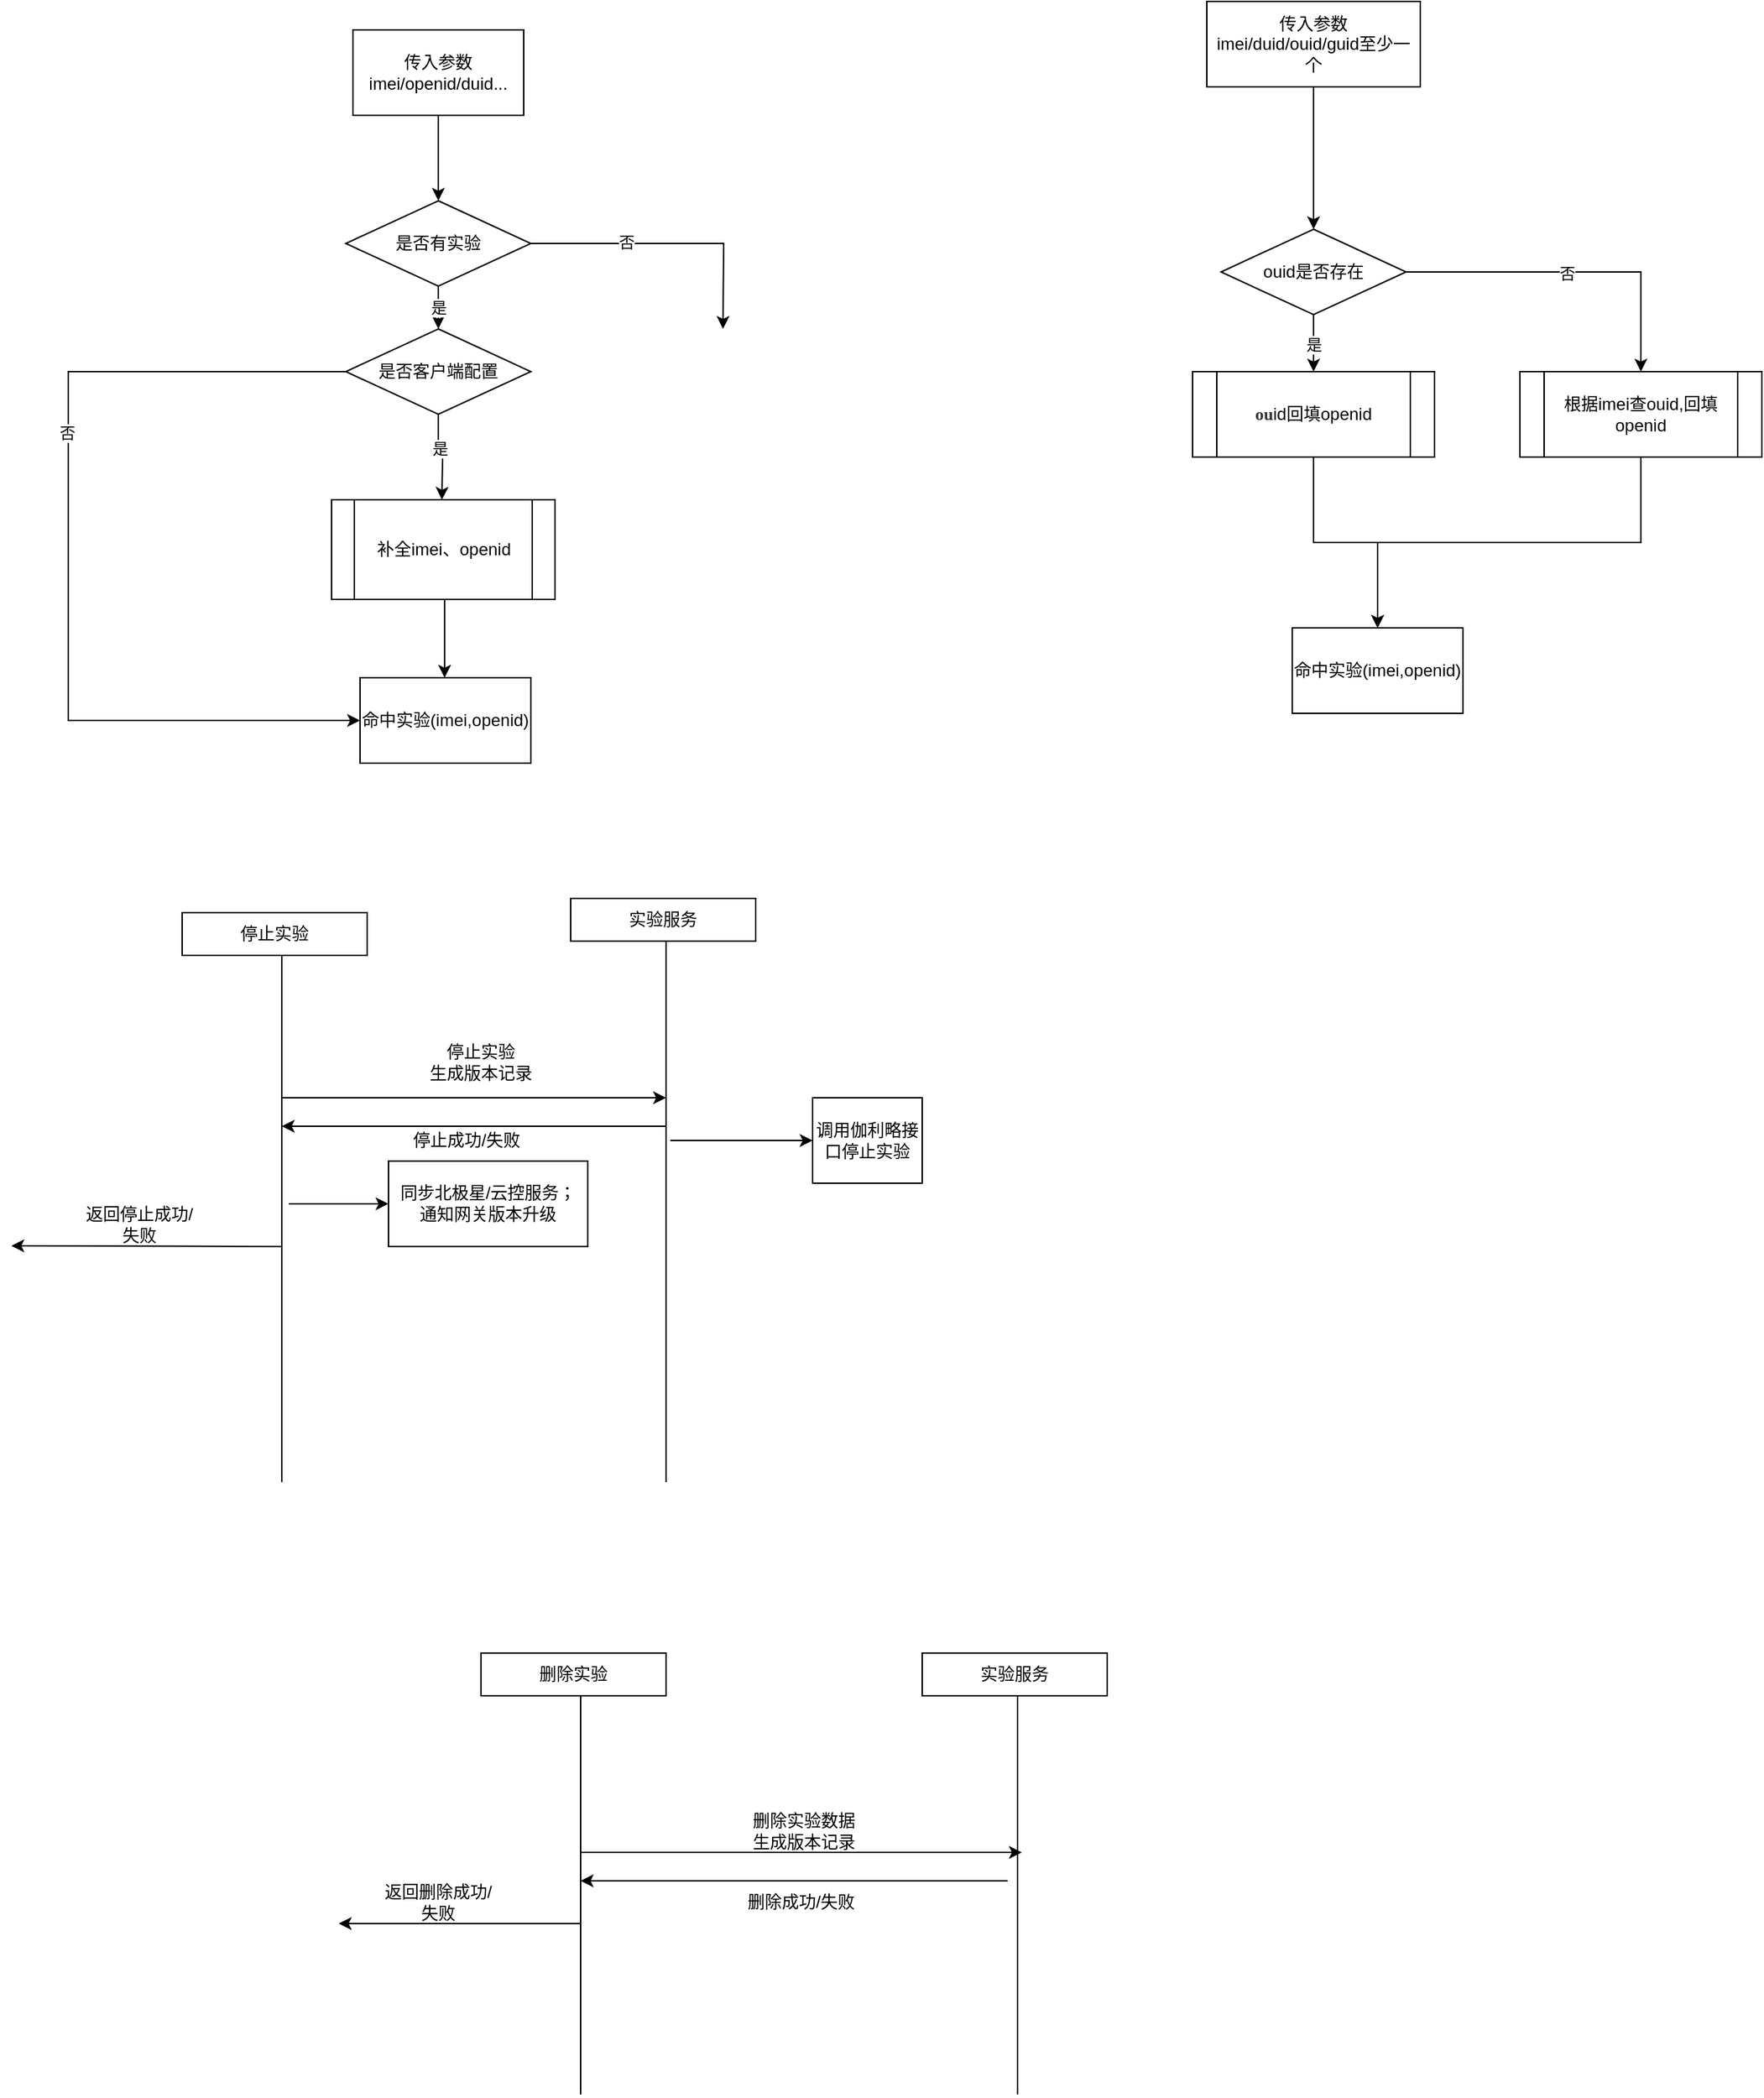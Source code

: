 <mxfile version="24.7.5">
  <diagram name="第 1 页" id="1I69XflQMtYXcPyUPTQI">
    <mxGraphModel dx="1088" dy="434" grid="1" gridSize="10" guides="1" tooltips="1" connect="1" arrows="1" fold="1" page="1" pageScale="1" pageWidth="827" pageHeight="1169" math="0" shadow="0">
      <root>
        <mxCell id="0" />
        <mxCell id="1" parent="0" />
        <mxCell id="-JtTvEVa4ZMtVT5W1zfH-13" style="edgeStyle=orthogonalEdgeStyle;rounded=0;orthogonalLoop=1;jettySize=auto;html=1;" edge="1" parent="1" source="-JtTvEVa4ZMtVT5W1zfH-14">
          <mxGeometry relative="1" as="geometry">
            <mxPoint x="410" y="190" as="targetPoint" />
          </mxGeometry>
        </mxCell>
        <mxCell id="-JtTvEVa4ZMtVT5W1zfH-14" value="传入参数imei/openid/duid..." style="rounded=0;whiteSpace=wrap;html=1;" vertex="1" parent="1">
          <mxGeometry x="350" y="70" width="120" height="60" as="geometry" />
        </mxCell>
        <mxCell id="-JtTvEVa4ZMtVT5W1zfH-15" style="edgeStyle=orthogonalEdgeStyle;rounded=0;orthogonalLoop=1;jettySize=auto;html=1;" edge="1" parent="1">
          <mxGeometry relative="1" as="geometry">
            <mxPoint x="414.41" y="525" as="targetPoint" />
            <mxPoint x="414.41" y="455" as="sourcePoint" />
          </mxGeometry>
        </mxCell>
        <mxCell id="-JtTvEVa4ZMtVT5W1zfH-16" value="命中实验(imei,openid)" style="rounded=0;whiteSpace=wrap;html=1;" vertex="1" parent="1">
          <mxGeometry x="355" y="525" width="120" height="60" as="geometry" />
        </mxCell>
        <mxCell id="-JtTvEVa4ZMtVT5W1zfH-19" style="edgeStyle=orthogonalEdgeStyle;rounded=0;orthogonalLoop=1;jettySize=auto;html=1;" edge="1" parent="1" source="-JtTvEVa4ZMtVT5W1zfH-18">
          <mxGeometry relative="1" as="geometry">
            <mxPoint x="610" y="280" as="targetPoint" />
          </mxGeometry>
        </mxCell>
        <mxCell id="-JtTvEVa4ZMtVT5W1zfH-20" value="否" style="edgeLabel;html=1;align=center;verticalAlign=middle;resizable=0;points=[];" vertex="1" connectable="0" parent="-JtTvEVa4ZMtVT5W1zfH-19">
          <mxGeometry x="-0.313" y="1" relative="1" as="geometry">
            <mxPoint as="offset" />
          </mxGeometry>
        </mxCell>
        <mxCell id="-JtTvEVa4ZMtVT5W1zfH-22" style="edgeStyle=orthogonalEdgeStyle;rounded=0;orthogonalLoop=1;jettySize=auto;html=1;entryX=0.5;entryY=0;entryDx=0;entryDy=0;" edge="1" parent="1" source="-JtTvEVa4ZMtVT5W1zfH-18" target="-JtTvEVa4ZMtVT5W1zfH-21">
          <mxGeometry relative="1" as="geometry" />
        </mxCell>
        <mxCell id="-JtTvEVa4ZMtVT5W1zfH-23" value="是" style="edgeLabel;html=1;align=center;verticalAlign=middle;resizable=0;points=[];" vertex="1" connectable="0" parent="-JtTvEVa4ZMtVT5W1zfH-22">
          <mxGeometry x="0.392" relative="1" as="geometry">
            <mxPoint as="offset" />
          </mxGeometry>
        </mxCell>
        <mxCell id="-JtTvEVa4ZMtVT5W1zfH-18" value="是否有实验" style="rhombus;whiteSpace=wrap;html=1;" vertex="1" parent="1">
          <mxGeometry x="345" y="190" width="130" height="60" as="geometry" />
        </mxCell>
        <mxCell id="-JtTvEVa4ZMtVT5W1zfH-24" style="edgeStyle=orthogonalEdgeStyle;rounded=0;orthogonalLoop=1;jettySize=auto;html=1;entryX=0;entryY=0.5;entryDx=0;entryDy=0;" edge="1" parent="1" source="-JtTvEVa4ZMtVT5W1zfH-21" target="-JtTvEVa4ZMtVT5W1zfH-16">
          <mxGeometry relative="1" as="geometry">
            <mxPoint x="200" y="420" as="targetPoint" />
            <Array as="points">
              <mxPoint x="150" y="310" />
              <mxPoint x="150" y="555" />
            </Array>
          </mxGeometry>
        </mxCell>
        <mxCell id="-JtTvEVa4ZMtVT5W1zfH-25" value="否" style="edgeLabel;html=1;align=center;verticalAlign=middle;resizable=0;points=[];" vertex="1" connectable="0" parent="-JtTvEVa4ZMtVT5W1zfH-24">
          <mxGeometry x="-0.264" y="-1" relative="1" as="geometry">
            <mxPoint as="offset" />
          </mxGeometry>
        </mxCell>
        <mxCell id="-JtTvEVa4ZMtVT5W1zfH-27" style="edgeStyle=orthogonalEdgeStyle;rounded=0;orthogonalLoop=1;jettySize=auto;html=1;" edge="1" parent="1" source="-JtTvEVa4ZMtVT5W1zfH-21">
          <mxGeometry relative="1" as="geometry">
            <mxPoint x="412.471" y="400" as="targetPoint" />
          </mxGeometry>
        </mxCell>
        <mxCell id="-JtTvEVa4ZMtVT5W1zfH-28" value="是" style="edgeLabel;html=1;align=center;verticalAlign=middle;resizable=0;points=[];" vertex="1" connectable="0" parent="-JtTvEVa4ZMtVT5W1zfH-27">
          <mxGeometry x="-0.243" y="1" relative="1" as="geometry">
            <mxPoint as="offset" />
          </mxGeometry>
        </mxCell>
        <mxCell id="-JtTvEVa4ZMtVT5W1zfH-21" value="是否客户端配置" style="rhombus;whiteSpace=wrap;html=1;" vertex="1" parent="1">
          <mxGeometry x="345" y="280" width="130" height="60" as="geometry" />
        </mxCell>
        <mxCell id="-JtTvEVa4ZMtVT5W1zfH-30" value="补全imei、openid" style="shape=process;whiteSpace=wrap;html=1;backgroundOutline=1;" vertex="1" parent="1">
          <mxGeometry x="335" y="400" width="157" height="70" as="geometry" />
        </mxCell>
        <mxCell id="-JtTvEVa4ZMtVT5W1zfH-33" style="edgeStyle=orthogonalEdgeStyle;rounded=0;orthogonalLoop=1;jettySize=auto;html=1;entryX=0.5;entryY=0;entryDx=0;entryDy=0;" edge="1" parent="1" source="-JtTvEVa4ZMtVT5W1zfH-31" target="-JtTvEVa4ZMtVT5W1zfH-38">
          <mxGeometry relative="1" as="geometry">
            <mxPoint x="1025" y="180" as="targetPoint" />
          </mxGeometry>
        </mxCell>
        <mxCell id="-JtTvEVa4ZMtVT5W1zfH-31" value="传入参数imei/duid/ouid/guid至少一个" style="rounded=0;whiteSpace=wrap;html=1;" vertex="1" parent="1">
          <mxGeometry x="950" y="50" width="150" height="60" as="geometry" />
        </mxCell>
        <mxCell id="-JtTvEVa4ZMtVT5W1zfH-41" style="edgeStyle=orthogonalEdgeStyle;rounded=0;orthogonalLoop=1;jettySize=auto;html=1;exitX=0.5;exitY=1;exitDx=0;exitDy=0;entryX=0.5;entryY=0;entryDx=0;entryDy=0;" edge="1" parent="1" source="-JtTvEVa4ZMtVT5W1zfH-38" target="-JtTvEVa4ZMtVT5W1zfH-40">
          <mxGeometry relative="1" as="geometry" />
        </mxCell>
        <mxCell id="-JtTvEVa4ZMtVT5W1zfH-43" value="是" style="edgeLabel;html=1;align=center;verticalAlign=middle;resizable=0;points=[];" vertex="1" connectable="0" parent="-JtTvEVa4ZMtVT5W1zfH-41">
          <mxGeometry x="0.043" relative="1" as="geometry">
            <mxPoint as="offset" />
          </mxGeometry>
        </mxCell>
        <mxCell id="-JtTvEVa4ZMtVT5W1zfH-45" style="edgeStyle=orthogonalEdgeStyle;rounded=0;orthogonalLoop=1;jettySize=auto;html=1;" edge="1" parent="1" source="-JtTvEVa4ZMtVT5W1zfH-38" target="-JtTvEVa4ZMtVT5W1zfH-44">
          <mxGeometry relative="1" as="geometry" />
        </mxCell>
        <mxCell id="-JtTvEVa4ZMtVT5W1zfH-51" value="否" style="edgeLabel;html=1;align=center;verticalAlign=middle;resizable=0;points=[];" vertex="1" connectable="0" parent="-JtTvEVa4ZMtVT5W1zfH-45">
          <mxGeometry x="-0.037" y="-1" relative="1" as="geometry">
            <mxPoint as="offset" />
          </mxGeometry>
        </mxCell>
        <mxCell id="-JtTvEVa4ZMtVT5W1zfH-38" value="ouid是否&lt;span style=&quot;background-color: initial;&quot;&gt;存在&lt;/span&gt;" style="rhombus;whiteSpace=wrap;html=1;" vertex="1" parent="1">
          <mxGeometry x="960" y="210" width="130" height="60" as="geometry" />
        </mxCell>
        <mxCell id="-JtTvEVa4ZMtVT5W1zfH-49" style="edgeStyle=orthogonalEdgeStyle;rounded=0;orthogonalLoop=1;jettySize=auto;html=1;entryX=0.5;entryY=0;entryDx=0;entryDy=0;" edge="1" parent="1" source="-JtTvEVa4ZMtVT5W1zfH-40" target="-JtTvEVa4ZMtVT5W1zfH-46">
          <mxGeometry relative="1" as="geometry" />
        </mxCell>
        <mxCell id="-JtTvEVa4ZMtVT5W1zfH-40" value="&lt;div style=&quot;text-align: left;&quot;&gt;&lt;font face=&quot;MicrosoftYaHei&quot; color=&quot;#333333&quot;&gt;&lt;span style=&quot;background-color: rgb(255, 255, 255);&quot;&gt;&lt;b&gt;ou&lt;/b&gt;&lt;/span&gt;&lt;/font&gt;&lt;span style=&quot;background-color: initial;&quot;&gt;id回填openid&lt;/span&gt;&lt;/div&gt;" style="shape=process;whiteSpace=wrap;html=1;backgroundOutline=1;" vertex="1" parent="1">
          <mxGeometry x="940" y="310" width="170" height="60" as="geometry" />
        </mxCell>
        <mxCell id="-JtTvEVa4ZMtVT5W1zfH-50" style="edgeStyle=orthogonalEdgeStyle;rounded=0;orthogonalLoop=1;jettySize=auto;html=1;entryX=0.5;entryY=0;entryDx=0;entryDy=0;exitX=0.5;exitY=1;exitDx=0;exitDy=0;" edge="1" parent="1" source="-JtTvEVa4ZMtVT5W1zfH-44" target="-JtTvEVa4ZMtVT5W1zfH-46">
          <mxGeometry relative="1" as="geometry" />
        </mxCell>
        <mxCell id="-JtTvEVa4ZMtVT5W1zfH-44" value="根据imei查ouid,回填openid" style="shape=process;whiteSpace=wrap;html=1;backgroundOutline=1;" vertex="1" parent="1">
          <mxGeometry x="1170" y="310" width="170" height="60" as="geometry" />
        </mxCell>
        <mxCell id="-JtTvEVa4ZMtVT5W1zfH-46" value="命中实验(imei,openid)" style="rounded=0;whiteSpace=wrap;html=1;" vertex="1" parent="1">
          <mxGeometry x="1010" y="490" width="120" height="60" as="geometry" />
        </mxCell>
        <mxCell id="-JtTvEVa4ZMtVT5W1zfH-52" value="停止实验" style="rounded=0;whiteSpace=wrap;html=1;" vertex="1" parent="1">
          <mxGeometry x="230" y="690" width="130" height="30" as="geometry" />
        </mxCell>
        <mxCell id="-JtTvEVa4ZMtVT5W1zfH-59" value="实验服务" style="rounded=0;whiteSpace=wrap;html=1;" vertex="1" parent="1">
          <mxGeometry x="503" y="680" width="130" height="30" as="geometry" />
        </mxCell>
        <mxCell id="-JtTvEVa4ZMtVT5W1zfH-62" value="" style="endArrow=classic;html=1;rounded=0;" edge="1" parent="1">
          <mxGeometry width="50" height="50" relative="1" as="geometry">
            <mxPoint x="300" y="820" as="sourcePoint" />
            <mxPoint x="570" y="820" as="targetPoint" />
          </mxGeometry>
        </mxCell>
        <mxCell id="-JtTvEVa4ZMtVT5W1zfH-63" value="停止实验&lt;div&gt;生成版本记录&lt;/div&gt;" style="text;html=1;align=center;verticalAlign=middle;whiteSpace=wrap;rounded=0;" vertex="1" parent="1">
          <mxGeometry x="400" y="780" width="80" height="30" as="geometry" />
        </mxCell>
        <mxCell id="-JtTvEVa4ZMtVT5W1zfH-64" value="" style="endArrow=classic;html=1;rounded=0;" edge="1" parent="1">
          <mxGeometry width="50" height="50" relative="1" as="geometry">
            <mxPoint x="573" y="850" as="sourcePoint" />
            <mxPoint x="673" y="850" as="targetPoint" />
          </mxGeometry>
        </mxCell>
        <mxCell id="-JtTvEVa4ZMtVT5W1zfH-66" value="" style="endArrow=classic;html=1;rounded=0;" edge="1" parent="1">
          <mxGeometry width="50" height="50" relative="1" as="geometry">
            <mxPoint x="300" y="924.47" as="sourcePoint" />
            <mxPoint x="110" y="924" as="targetPoint" />
          </mxGeometry>
        </mxCell>
        <mxCell id="-JtTvEVa4ZMtVT5W1zfH-67" value="返回停止成功/失败" style="text;html=1;align=center;verticalAlign=middle;whiteSpace=wrap;rounded=0;" vertex="1" parent="1">
          <mxGeometry x="160" y="894.47" width="80" height="30" as="geometry" />
        </mxCell>
        <mxCell id="-JtTvEVa4ZMtVT5W1zfH-70" value="" style="endArrow=classic;html=1;rounded=0;" edge="1" parent="1">
          <mxGeometry width="50" height="50" relative="1" as="geometry">
            <mxPoint x="305" y="894.47" as="sourcePoint" />
            <mxPoint x="375" y="894.47" as="targetPoint" />
          </mxGeometry>
        </mxCell>
        <mxCell id="-JtTvEVa4ZMtVT5W1zfH-71" value="调用伽利略接口停止实验" style="rounded=0;whiteSpace=wrap;html=1;" vertex="1" parent="1">
          <mxGeometry x="673" y="820" width="77" height="60" as="geometry" />
        </mxCell>
        <mxCell id="-JtTvEVa4ZMtVT5W1zfH-72" value="&lt;div&gt;同步北极星/云控服务；&lt;/div&gt;&lt;div&gt;通知网关版本升级&lt;/div&gt;" style="rounded=0;whiteSpace=wrap;html=1;" vertex="1" parent="1">
          <mxGeometry x="375" y="864.47" width="140" height="60" as="geometry" />
        </mxCell>
        <mxCell id="-JtTvEVa4ZMtVT5W1zfH-75" value="" style="endArrow=none;html=1;rounded=0;" edge="1" parent="1">
          <mxGeometry width="50" height="50" relative="1" as="geometry">
            <mxPoint x="300" y="1090" as="sourcePoint" />
            <mxPoint x="300" y="720" as="targetPoint" />
          </mxGeometry>
        </mxCell>
        <mxCell id="-JtTvEVa4ZMtVT5W1zfH-78" value="" style="endArrow=none;html=1;rounded=0;" edge="1" parent="1">
          <mxGeometry width="50" height="50" relative="1" as="geometry">
            <mxPoint x="570" y="1090" as="sourcePoint" />
            <mxPoint x="570" y="710" as="targetPoint" />
          </mxGeometry>
        </mxCell>
        <mxCell id="-JtTvEVa4ZMtVT5W1zfH-80" value="" style="endArrow=classic;html=1;rounded=0;" edge="1" parent="1">
          <mxGeometry width="50" height="50" relative="1" as="geometry">
            <mxPoint x="570" y="840" as="sourcePoint" />
            <mxPoint x="300" y="840" as="targetPoint" />
          </mxGeometry>
        </mxCell>
        <mxCell id="-JtTvEVa4ZMtVT5W1zfH-83" value="删除实验" style="rounded=0;whiteSpace=wrap;html=1;" vertex="1" parent="1">
          <mxGeometry x="440" y="1210" width="130" height="30" as="geometry" />
        </mxCell>
        <mxCell id="-JtTvEVa4ZMtVT5W1zfH-87" value="实验服务" style="rounded=0;whiteSpace=wrap;html=1;" vertex="1" parent="1">
          <mxGeometry x="750" y="1210" width="130" height="30" as="geometry" />
        </mxCell>
        <mxCell id="-JtTvEVa4ZMtVT5W1zfH-89" value="" style="endArrow=classic;html=1;rounded=0;" edge="1" parent="1">
          <mxGeometry width="50" height="50" relative="1" as="geometry">
            <mxPoint x="510" y="1350" as="sourcePoint" />
            <mxPoint x="820" y="1350" as="targetPoint" />
          </mxGeometry>
        </mxCell>
        <mxCell id="-JtTvEVa4ZMtVT5W1zfH-90" value="删除实验数据&lt;div&gt;生成版本记录&lt;/div&gt;" style="text;html=1;align=center;verticalAlign=middle;whiteSpace=wrap;rounded=0;" vertex="1" parent="1">
          <mxGeometry x="627" y="1320" width="80" height="30" as="geometry" />
        </mxCell>
        <mxCell id="-JtTvEVa4ZMtVT5W1zfH-92" value="" style="endArrow=classic;html=1;rounded=0;" edge="1" parent="1">
          <mxGeometry width="50" height="50" relative="1" as="geometry">
            <mxPoint x="510" y="1400" as="sourcePoint" />
            <mxPoint x="340" y="1400" as="targetPoint" />
          </mxGeometry>
        </mxCell>
        <mxCell id="-JtTvEVa4ZMtVT5W1zfH-93" value="返回删除成功/失败" style="text;html=1;align=center;verticalAlign=middle;whiteSpace=wrap;rounded=0;" vertex="1" parent="1">
          <mxGeometry x="370" y="1370" width="80" height="30" as="geometry" />
        </mxCell>
        <mxCell id="-JtTvEVa4ZMtVT5W1zfH-101" value="" style="endArrow=none;html=1;rounded=0;" edge="1" parent="1">
          <mxGeometry width="50" height="50" relative="1" as="geometry">
            <mxPoint x="510" y="1520" as="sourcePoint" />
            <mxPoint x="510" y="1240" as="targetPoint" />
          </mxGeometry>
        </mxCell>
        <mxCell id="-JtTvEVa4ZMtVT5W1zfH-104" value="" style="endArrow=none;html=1;rounded=0;" edge="1" parent="1">
          <mxGeometry width="50" height="50" relative="1" as="geometry">
            <mxPoint x="817" y="1520" as="sourcePoint" />
            <mxPoint x="817" y="1240" as="targetPoint" />
          </mxGeometry>
        </mxCell>
        <mxCell id="-JtTvEVa4ZMtVT5W1zfH-105" value="" style="endArrow=classic;html=1;rounded=0;" edge="1" parent="1">
          <mxGeometry width="50" height="50" relative="1" as="geometry">
            <mxPoint x="810" y="1370" as="sourcePoint" />
            <mxPoint x="510" y="1370" as="targetPoint" />
          </mxGeometry>
        </mxCell>
        <mxCell id="-JtTvEVa4ZMtVT5W1zfH-106" value="删除成功/失败" style="text;html=1;align=center;verticalAlign=middle;whiteSpace=wrap;rounded=0;" vertex="1" parent="1">
          <mxGeometry x="610" y="1370" width="110" height="30" as="geometry" />
        </mxCell>
        <mxCell id="-JtTvEVa4ZMtVT5W1zfH-112" value="停止成功/失败" style="text;html=1;align=center;verticalAlign=middle;whiteSpace=wrap;rounded=0;" vertex="1" parent="1">
          <mxGeometry x="390" y="835" width="80" height="30" as="geometry" />
        </mxCell>
      </root>
    </mxGraphModel>
  </diagram>
</mxfile>
